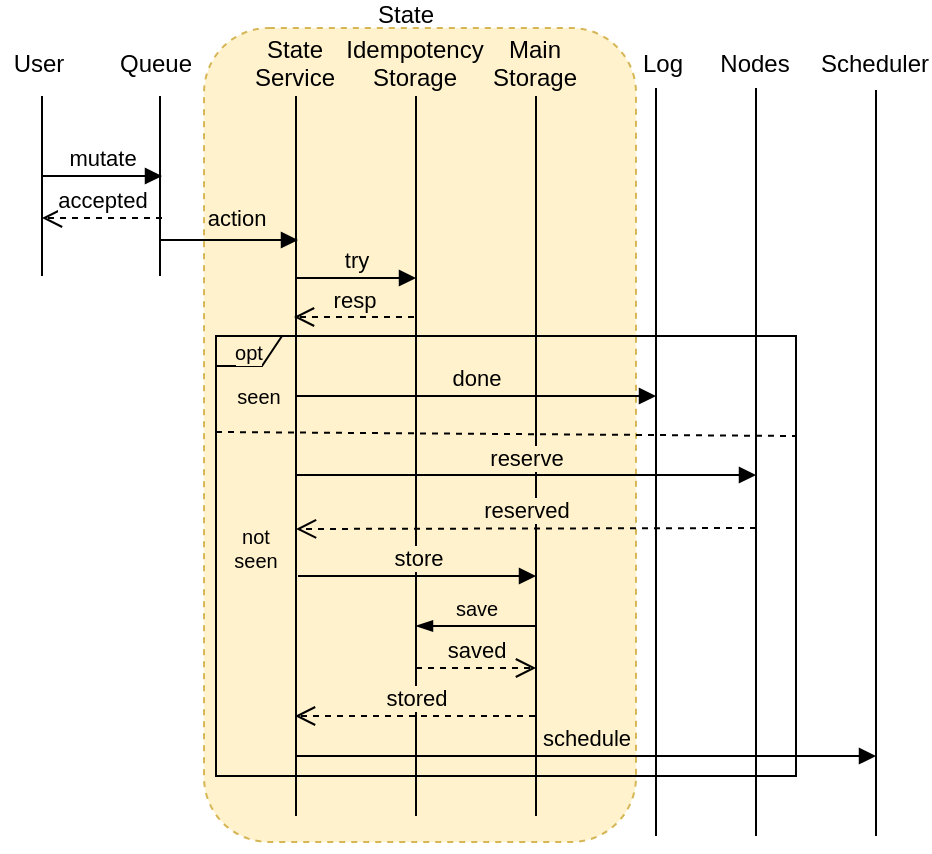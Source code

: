 <mxfile version="14.1.9" type="device"><diagram id="BzqZHw8RmIWXgCuXWitE" name="Page-1"><mxGraphModel dx="1796" dy="467" grid="1" gridSize="10" guides="1" tooltips="1" connect="1" arrows="1" fold="1" page="1" pageScale="1" pageWidth="850" pageHeight="1100" math="0" shadow="0"><root><mxCell id="0"/><mxCell id="1" parent="0"/><mxCell id="zl8oGYGB05pyHQBTHjfO-1" value="" style="rounded=1;whiteSpace=wrap;html=1;dashed=1;fillColor=#fff2cc;strokeColor=#d6b656;glass=0;" parent="1" vertex="1"><mxGeometry x="-196" y="76" width="216" height="407" as="geometry"/></mxCell><mxCell id="zl8oGYGB05pyHQBTHjfO-3" value="" style="endArrow=none;html=1;" parent="1" edge="1"><mxGeometry width="50" height="50" relative="1" as="geometry"><mxPoint x="-150" y="470" as="sourcePoint"/><mxPoint x="-150.0" y="110" as="targetPoint"/></mxGeometry></mxCell><mxCell id="zl8oGYGB05pyHQBTHjfO-4" value="State&#10;Service" style="text;align=center;fontStyle=0;verticalAlign=middle;spacingLeft=3;spacingRight=3;strokeColor=none;rotatable=0;points=[[0,0.5],[1,0.5]];portConstraint=eastwest;" parent="1" vertex="1"><mxGeometry x="-170" y="80" width="39" height="26" as="geometry"/></mxCell><mxCell id="zl8oGYGB05pyHQBTHjfO-5" value="" style="endArrow=none;html=1;" parent="1" edge="1"><mxGeometry width="50" height="50" relative="1" as="geometry"><mxPoint x="-277.0" y="200" as="sourcePoint"/><mxPoint x="-277.0" y="110" as="targetPoint"/></mxGeometry></mxCell><mxCell id="zl8oGYGB05pyHQBTHjfO-6" value="mutate" style="html=1;verticalAlign=bottom;startArrow=none;endArrow=block;startSize=8;startFill=0;" parent="1" edge="1"><mxGeometry relative="1" as="geometry"><mxPoint x="-277.0" y="150" as="sourcePoint"/><mxPoint x="-217.0" y="150" as="targetPoint"/></mxGeometry></mxCell><mxCell id="zl8oGYGB05pyHQBTHjfO-7" value="" style="endArrow=none;html=1;" parent="1" edge="1"><mxGeometry width="50" height="50" relative="1" as="geometry"><mxPoint x="-218" y="200" as="sourcePoint"/><mxPoint x="-218" y="110" as="targetPoint"/></mxGeometry></mxCell><mxCell id="zl8oGYGB05pyHQBTHjfO-8" value="accepted" style="html=1;verticalAlign=bottom;endArrow=open;dashed=1;endSize=8;" parent="1" edge="1"><mxGeometry relative="1" as="geometry"><mxPoint x="-217.0" y="171" as="sourcePoint"/><mxPoint x="-277.0" y="171" as="targetPoint"/></mxGeometry></mxCell><mxCell id="zl8oGYGB05pyHQBTHjfO-9" value="User" style="text;align=center;fontStyle=0;verticalAlign=middle;spacingLeft=3;spacingRight=3;strokeColor=none;rotatable=0;points=[[0,0.5],[1,0.5]];portConstraint=eastwest;" parent="1" vertex="1"><mxGeometry x="-298" y="80" width="39" height="26" as="geometry"/></mxCell><mxCell id="zl8oGYGB05pyHQBTHjfO-10" value="Queue" style="text;align=center;fontStyle=0;verticalAlign=middle;spacingLeft=3;spacingRight=3;strokeColor=none;rotatable=0;points=[[0,0.5],[1,0.5]];portConstraint=eastwest;" parent="1" vertex="1"><mxGeometry x="-239.5" y="80" width="39" height="26" as="geometry"/></mxCell><mxCell id="zl8oGYGB05pyHQBTHjfO-11" value="" style="shape=image;html=1;verticalAlign=top;verticalLabelPosition=bottom;labelBackgroundColor=#ffffff;imageAspect=0;aspect=fixed;image=https://cdn1.iconfinder.com/data/icons/gradak-interface/32/interface-78-128.png;strokeWidth=20;" parent="1" vertex="1"><mxGeometry x="-297" y="182" width="40" height="40" as="geometry"/></mxCell><mxCell id="zl8oGYGB05pyHQBTHjfO-12" value="action" style="html=1;verticalAlign=bottom;endArrow=block;labelBackgroundColor=#FFF2CC;exitX=0.5;exitY=0;exitDx=0;exitDy=0;" parent="1" source="zl8oGYGB05pyHQBTHjfO-13" edge="1"><mxGeometry x="0.095" y="2" width="80" relative="1" as="geometry"><mxPoint x="-209" y="182" as="sourcePoint"/><mxPoint x="-149" y="182" as="targetPoint"/><mxPoint as="offset"/></mxGeometry></mxCell><mxCell id="zl8oGYGB05pyHQBTHjfO-13" value="" style="shape=image;html=1;verticalAlign=top;verticalLabelPosition=bottom;labelBackgroundColor=#ffffff;imageAspect=0;aspect=fixed;image=https://cdn1.iconfinder.com/data/icons/gradak-interface/32/interface-78-128.png;strokeWidth=10;fontSize=10;" parent="1" vertex="1"><mxGeometry x="-237.5" y="182" width="40" height="40" as="geometry"/></mxCell><mxCell id="zl8oGYGB05pyHQBTHjfO-14" value="" style="endArrow=none;html=1;" parent="1" edge="1"><mxGeometry width="50" height="50" relative="1" as="geometry"><mxPoint x="-90" y="470" as="sourcePoint"/><mxPoint x="-90.0" y="110" as="targetPoint"/></mxGeometry></mxCell><mxCell id="zl8oGYGB05pyHQBTHjfO-15" value="" style="endArrow=none;html=1;" parent="1" edge="1"><mxGeometry width="50" height="50" relative="1" as="geometry"><mxPoint x="-30" y="470" as="sourcePoint"/><mxPoint x="-30.0" y="110" as="targetPoint"/></mxGeometry></mxCell><mxCell id="zl8oGYGB05pyHQBTHjfO-16" value="Idempotency&#10;Storage" style="text;align=center;fontStyle=0;verticalAlign=middle;spacingLeft=3;spacingRight=3;strokeColor=none;rotatable=0;points=[[0,0.5],[1,0.5]];portConstraint=eastwest;" parent="1" vertex="1"><mxGeometry x="-110" y="80" width="39" height="26" as="geometry"/></mxCell><mxCell id="zl8oGYGB05pyHQBTHjfO-17" value="Main&#10;Storage" style="text;align=center;fontStyle=0;verticalAlign=middle;spacingLeft=3;spacingRight=3;strokeColor=none;rotatable=0;points=[[0,0.5],[1,0.5]];portConstraint=eastwest;" parent="1" vertex="1"><mxGeometry x="-50" y="80" width="39" height="26" as="geometry"/></mxCell><mxCell id="zl8oGYGB05pyHQBTHjfO-18" value="try" style="html=1;verticalAlign=bottom;endArrow=block;labelBackgroundColor=#FFF2CC;" parent="1" edge="1"><mxGeometry width="80" relative="1" as="geometry"><mxPoint x="-150" y="201" as="sourcePoint"/><mxPoint x="-90" y="201" as="targetPoint"/></mxGeometry></mxCell><mxCell id="zl8oGYGB05pyHQBTHjfO-19" value="resp" style="html=1;verticalAlign=bottom;endArrow=open;dashed=1;endSize=8;labelBackgroundColor=#FFF2CC;" parent="1" edge="1"><mxGeometry relative="1" as="geometry"><mxPoint x="-91" y="220.5" as="sourcePoint"/><mxPoint x="-151" y="220.5" as="targetPoint"/></mxGeometry></mxCell><mxCell id="zl8oGYGB05pyHQBTHjfO-20" value="" style="endArrow=none;dashed=1;html=1;" parent="1" edge="1"><mxGeometry width="50" height="50" relative="1" as="geometry"><mxPoint x="-190" y="278.0" as="sourcePoint"/><mxPoint x="100" y="280" as="targetPoint"/></mxGeometry></mxCell><mxCell id="zl8oGYGB05pyHQBTHjfO-21" value="seen" style="text;html=1;strokeColor=none;fillColor=none;align=center;verticalAlign=middle;whiteSpace=wrap;rounded=0;fontSize=10;" parent="1" vertex="1"><mxGeometry x="-189.5" y="250" width="40.5" height="20" as="geometry"/></mxCell><mxCell id="zl8oGYGB05pyHQBTHjfO-22" value="" style="endArrow=none;html=1;" parent="1" edge="1"><mxGeometry width="50" height="50" relative="1" as="geometry"><mxPoint x="30" y="480" as="sourcePoint"/><mxPoint x="30" y="106" as="targetPoint"/></mxGeometry></mxCell><mxCell id="zl8oGYGB05pyHQBTHjfO-23" value="Log" style="text;align=center;fontStyle=0;verticalAlign=middle;spacingLeft=3;spacingRight=3;strokeColor=none;rotatable=0;points=[[0,0.5],[1,0.5]];portConstraint=eastwest;" parent="1" vertex="1"><mxGeometry x="14" y="80" width="39" height="26" as="geometry"/></mxCell><mxCell id="zl8oGYGB05pyHQBTHjfO-24" value="done" style="html=1;verticalAlign=bottom;endArrow=block;labelBackgroundColor=#FFF2CC;" parent="1" edge="1"><mxGeometry width="80" relative="1" as="geometry"><mxPoint x="-150" y="260" as="sourcePoint"/><mxPoint x="30" y="260" as="targetPoint"/></mxGeometry></mxCell><mxCell id="zl8oGYGB05pyHQBTHjfO-25" value="" style="shape=image;html=1;verticalAlign=top;verticalLabelPosition=bottom;labelBackgroundColor=#ffffff;imageAspect=0;aspect=fixed;image=https://cdn1.iconfinder.com/data/icons/gradak-interface/32/interface-78-128.png;strokeWidth=10;fontSize=10;" parent="1" vertex="1"><mxGeometry x="-50" y="448" width="40" height="40" as="geometry"/></mxCell><mxCell id="zl8oGYGB05pyHQBTHjfO-26" value="store" style="html=1;verticalAlign=bottom;endArrow=block;labelBackgroundColor=#FFF2CC;" parent="1" edge="1"><mxGeometry width="80" relative="1" as="geometry"><mxPoint x="-149" y="350" as="sourcePoint"/><mxPoint x="-30" y="350" as="targetPoint"/></mxGeometry></mxCell><mxCell id="zl8oGYGB05pyHQBTHjfO-27" value="save" style="html=1;verticalAlign=bottom;endArrow=none;fontSize=10;endFill=0;startArrow=blockThin;startFill=1;labelBackgroundColor=#FFF2CC;" parent="1" edge="1"><mxGeometry width="80" relative="1" as="geometry"><mxPoint x="-90" y="375" as="sourcePoint"/><mxPoint x="-30" y="375" as="targetPoint"/></mxGeometry></mxCell><mxCell id="zl8oGYGB05pyHQBTHjfO-28" value="schedule" style="html=1;verticalAlign=bottom;endArrow=block;labelBackgroundColor=#FFF2CC;arcSize=20;" parent="1" edge="1"><mxGeometry width="80" relative="1" as="geometry"><mxPoint x="-150" y="440" as="sourcePoint"/><mxPoint x="140" y="440" as="targetPoint"/></mxGeometry></mxCell><mxCell id="zl8oGYGB05pyHQBTHjfO-29" value="" style="endArrow=none;html=1;" parent="1" edge="1"><mxGeometry width="50" height="50" relative="1" as="geometry"><mxPoint x="80" y="480" as="sourcePoint"/><mxPoint x="80" y="106" as="targetPoint"/></mxGeometry></mxCell><mxCell id="zl8oGYGB05pyHQBTHjfO-30" value="Nodes" style="text;align=center;fontStyle=0;verticalAlign=middle;spacingLeft=3;spacingRight=3;strokeColor=none;rotatable=0;points=[[0,0.5],[1,0.5]];portConstraint=eastwest;" parent="1" vertex="1"><mxGeometry x="60" y="80" width="39" height="26" as="geometry"/></mxCell><mxCell id="zl8oGYGB05pyHQBTHjfO-31" value="not&lt;br&gt;seen" style="text;html=1;strokeColor=none;fillColor=none;align=center;verticalAlign=middle;whiteSpace=wrap;rounded=0;fontSize=10;" parent="1" vertex="1"><mxGeometry x="-190" y="326" width="40" height="20" as="geometry"/></mxCell><mxCell id="zl8oGYGB05pyHQBTHjfO-32" value="reserve" style="html=1;verticalAlign=bottom;endArrow=block;labelBackgroundColor=#FFF2CC;" parent="1" edge="1"><mxGeometry width="80" relative="1" as="geometry"><mxPoint x="-150" y="299.5" as="sourcePoint"/><mxPoint x="80" y="299.5" as="targetPoint"/></mxGeometry></mxCell><mxCell id="zl8oGYGB05pyHQBTHjfO-33" value="reserved" style="html=1;verticalAlign=bottom;endArrow=open;dashed=1;endSize=8;entryX=1;entryY=0.5;entryDx=0;entryDy=0;labelBackgroundColor=#FFF2CC;" parent="1" edge="1"><mxGeometry relative="1" as="geometry"><mxPoint x="80" y="326" as="sourcePoint"/><mxPoint x="-150" y="326.5" as="targetPoint"/></mxGeometry></mxCell><mxCell id="zl8oGYGB05pyHQBTHjfO-34" value="" style="endArrow=none;html=1;" parent="1" edge="1"><mxGeometry width="50" height="50" relative="1" as="geometry"><mxPoint x="140" y="480" as="sourcePoint"/><mxPoint x="140" y="107" as="targetPoint"/></mxGeometry></mxCell><mxCell id="zl8oGYGB05pyHQBTHjfO-35" value="Scheduler" style="text;align=center;fontStyle=0;verticalAlign=middle;spacingLeft=3;spacingRight=3;strokeColor=none;rotatable=0;points=[[0,0.5],[1,0.5]];portConstraint=eastwest;" parent="1" vertex="1"><mxGeometry x="120" y="80" width="39" height="26" as="geometry"/></mxCell><mxCell id="zl8oGYGB05pyHQBTHjfO-36" value="" style="shape=image;html=1;verticalAlign=top;verticalLabelPosition=bottom;labelBackgroundColor=#ffffff;imageAspect=0;aspect=fixed;image=https://cdn1.iconfinder.com/data/icons/gradak-interface/32/interface-78-128.png;strokeWidth=10;fontSize=10;" parent="1" vertex="1"><mxGeometry x="-109" y="448" width="40" height="40" as="geometry"/></mxCell><mxCell id="zl8oGYGB05pyHQBTHjfO-37" value="State" style="text;align=center;fontStyle=0;verticalAlign=middle;spacingLeft=3;spacingRight=3;strokeColor=none;rotatable=0;points=[[0,0.5],[1,0.5]];portConstraint=eastwest;" parent="1" vertex="1"><mxGeometry x="-190" y="62" width="190" height="13" as="geometry"/></mxCell><mxCell id="zl8oGYGB05pyHQBTHjfO-38" value="saved" style="html=1;verticalAlign=bottom;endArrow=open;dashed=1;endSize=8;labelBackgroundColor=#FFF2CC;" parent="1" edge="1"><mxGeometry relative="1" as="geometry"><mxPoint x="-90" y="396" as="sourcePoint"/><mxPoint x="-30" y="396" as="targetPoint"/><Array as="points"><mxPoint x="-60" y="396"/></Array></mxGeometry></mxCell><mxCell id="zl8oGYGB05pyHQBTHjfO-39" value="stored" style="html=1;verticalAlign=bottom;endArrow=open;dashed=1;endSize=8;labelBackgroundColor=#FFF2CC;" parent="1" edge="1"><mxGeometry relative="1" as="geometry"><mxPoint x="-30.5" y="420" as="sourcePoint"/><mxPoint x="-150.5" y="420" as="targetPoint"/></mxGeometry></mxCell><mxCell id="zl8oGYGB05pyHQBTHjfO-2" value="opt" style="shape=umlFrame;whiteSpace=wrap;html=1;strokeWidth=1;width=33;height=15;fontSize=10;labelBackgroundColor=#FFF2CC;fillColor=#FFF2CC;" parent="1" vertex="1"><mxGeometry x="-190" y="230" width="290" height="220" as="geometry"/></mxCell><mxCell id="DSUgIjdnuIipDMaENAlv-8" value="" style="shape=image;html=1;verticalAlign=top;verticalLabelPosition=bottom;labelBackgroundColor=#ffffff;imageAspect=0;aspect=fixed;image=https://cdn1.iconfinder.com/data/icons/gradak-interface/32/interface-78-128.png;strokeWidth=10;fontSize=10;" vertex="1" parent="1"><mxGeometry x="-170" y="448" width="40" height="40" as="geometry"/></mxCell></root></mxGraphModel></diagram></mxfile>